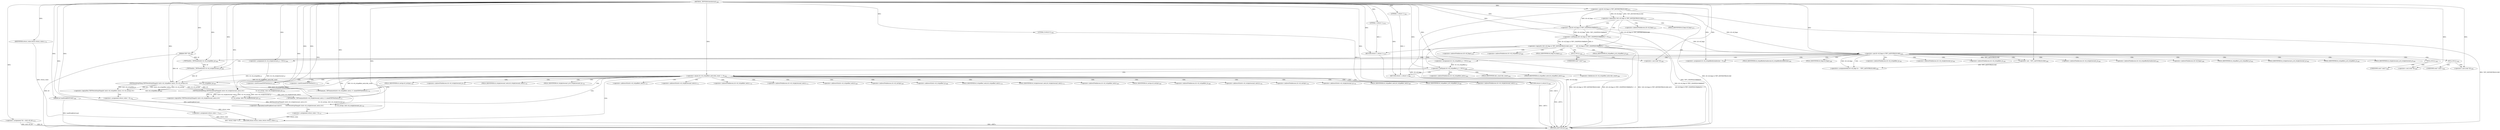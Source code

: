 digraph "_TIFFFillStrilesInternal" {  
"98545" [label = <(METHOD,_TIFFFillStrilesInternal)<SUB>7668</SUB>> ]
"98706" [label = <(METHOD_RETURN,int)<SUB>7668</SUB>> ]
"98546" [label = <(PARAM,TIFF *tif)<SUB>7668</SUB>> ]
"98547" [label = <(PARAM,int loadStripByteCount)<SUB>7668</SUB>> ]
"98550" [label = <(&lt;operator&gt;.assignment,*td = &amp;tif-&gt;tif_dir)<SUB>7670</SUB>> ]
"98557" [label = <(&lt;operator&gt;.assignment,return_value = 1)<SUB>7671</SUB>> ]
"98688" [label = <(_TIFFmemset,_TIFFmemset(&amp;(td-&gt;td_stripoffset_entry), 0, sizeof(TIFFDirEntry)))<SUB>7710</SUB>> ]
"98696" [label = <(_TIFFmemset,_TIFFmemset(&amp;(td-&gt;td_stripbytecount_entry), 0, sizeof(TIFFDirEntry)))<SUB>7711</SUB>> ]
"98704" [label = <(RETURN,return return_value;,return return_value;)<SUB>7731</SUB>> ]
"98561" [label = <(&lt;operator&gt;.logicalOr,!(tif-&gt;tif_flags &amp; TIFF_DEFERSTRILELOAD) ||\012        (tif-&gt;tif_flags &amp; TIFF_CHOPPEDUPARRAYS) != 0)<SUB>7674</SUB>> ]
"98579" [label = <(&lt;operator&gt;.and,tif-&gt;tif_flags &amp; TIFF_LAZYSTRILELOAD)<SUB>7678</SUB>> ]
"98625" [label = <(&lt;operator&gt;.notEquals,td-&gt;td_stripoffset_p != NULL)<SUB>7690</SUB>> ]
"98638" [label = <(&lt;operator&gt;.equals,td-&gt;td_stripoffset_entry.tdir_count == 0)<SUB>7694</SUB>> ]
"98649" [label = <(&lt;operator&gt;.logicalNot,!TIFFFetchStripThing(tif, &amp;(td-&gt;td_stripoffset_entry), td-&gt;td_nstrips,\012                             &amp;td-&gt;td_stripoffset_p))<SUB>7697</SUB>> ]
"98668" [label = <(&lt;operator&gt;.logicalAnd,loadStripByteCount &amp;&amp;\012        !TIFFFetchStripThing(tif, &amp;(td-&gt;td_stripbytecount_entry),\012                             td-&gt;td_nstrips, &amp;td-&gt;td_stripbytecount_p))<SUB>7703</SUB>> ]
"98705" [label = <(IDENTIFIER,return_value,return return_value;)<SUB>7731</SUB>> ]
"98576" [label = <(RETURN,return 1;,return 1;)<SUB>7676</SUB>> ]
"98585" [label = <(_TIFFfreeExt,_TIFFfreeExt(tif, td-&gt;td_stripoffset_p))<SUB>7681</SUB>> ]
"98590" [label = <(_TIFFfreeExt,_TIFFfreeExt(tif, td-&gt;td_stripbytecount_p))<SUB>7682</SUB>> ]
"98595" [label = <(&lt;operator&gt;.assignment,td-&gt;td_stripoffset_p = NULL)<SUB>7683</SUB>> ]
"98604" [label = <(&lt;operator&gt;.assignment,td-&gt;td_stripbytecount_p = NULL)<SUB>7684</SUB>> ]
"98613" [label = <(&lt;operator&gt;.assignment,td-&gt;td_stripoffsetbyteallocsize = 0)<SUB>7685</SUB>> ]
"98618" [label = <(&lt;operators&gt;.assignmentAnd,tif-&gt;tif_flags &amp;= ~TIFF_LAZYSTRILELOAD)<SUB>7686</SUB>> ]
"98635" [label = <(RETURN,return 1;,return 1;)<SUB>7691</SUB>> ]
"98646" [label = <(RETURN,return 0;,return 0;)<SUB>7695</SUB>> ]
"98664" [label = <(&lt;operator&gt;.assignment,return_value = 0)<SUB>7700</SUB>> ]
"98685" [label = <(&lt;operator&gt;.assignment,return_value = 0)<SUB>7707</SUB>> ]
"98694" [label = <(&lt;operator&gt;.sizeOf,sizeof(TIFFDirEntry))<SUB>7710</SUB>> ]
"98702" [label = <(&lt;operator&gt;.sizeOf,sizeof(TIFFDirEntry))<SUB>7711</SUB>> ]
"98562" [label = <(&lt;operator&gt;.logicalNot,!(tif-&gt;tif_flags &amp; TIFF_DEFERSTRILELOAD))<SUB>7674</SUB>> ]
"98568" [label = <(&lt;operator&gt;.notEquals,(tif-&gt;tif_flags &amp; TIFF_CHOPPEDUPARRAYS) != 0)<SUB>7675</SUB>> ]
"98577" [label = <(LITERAL,1,return 1;)<SUB>7676</SUB>> ]
"98636" [label = <(LITERAL,1,return 1;)<SUB>7691</SUB>> ]
"98647" [label = <(LITERAL,0,return 0;)<SUB>7695</SUB>> ]
"98650" [label = <(TIFFFetchStripThing,TIFFFetchStripThing(tif, &amp;(td-&gt;td_stripoffset_entry), td-&gt;td_nstrips,\012                             &amp;td-&gt;td_stripoffset_p))<SUB>7697</SUB>> ]
"98670" [label = <(&lt;operator&gt;.logicalNot,!TIFFFetchStripThing(tif, &amp;(td-&gt;td_stripbytecount_entry),\012                             td-&gt;td_nstrips, &amp;td-&gt;td_stripbytecount_p))<SUB>7704</SUB>> ]
"98563" [label = <(&lt;operator&gt;.and,tif-&gt;tif_flags &amp; TIFF_DEFERSTRILELOAD)<SUB>7674</SUB>> ]
"98569" [label = <(&lt;operator&gt;.and,tif-&gt;tif_flags &amp; TIFF_CHOPPEDUPARRAYS)<SUB>7675</SUB>> ]
"98622" [label = <(&lt;operator&gt;.not,~TIFF_LAZYSTRILELOAD)<SUB>7686</SUB>> ]
"98631" [label = <(&lt;operator&gt;.cast,(void *)0)<SUB>7690</SUB>> ]
"98671" [label = <(TIFFFetchStripThing,TIFFFetchStripThing(tif, &amp;(td-&gt;td_stripbytecount_entry),\012                             td-&gt;td_nstrips, &amp;td-&gt;td_stripbytecount_p))<SUB>7704</SUB>> ]
"98601" [label = <(&lt;operator&gt;.cast,(void *)0)<SUB>7683</SUB>> ]
"98610" [label = <(&lt;operator&gt;.cast,(void *)0)<SUB>7684</SUB>> ]
"98689" [label = <(&lt;operator&gt;.addressOf,&amp;(td-&gt;td_stripoffset_entry))<SUB>7710</SUB>> ]
"98697" [label = <(&lt;operator&gt;.addressOf,&amp;(td-&gt;td_stripbytecount_entry))<SUB>7711</SUB>> ]
"98580" [label = <(&lt;operator&gt;.indirectFieldAccess,tif-&gt;tif_flags)<SUB>7678</SUB>> ]
"98626" [label = <(&lt;operator&gt;.indirectFieldAccess,td-&gt;td_stripoffset_p)<SUB>7690</SUB>> ]
"98629" [label = <(NULL,NULL)<SUB>7690</SUB>> ]
"98639" [label = <(&lt;operator&gt;.fieldAccess,td-&gt;td_stripoffset_entry.tdir_count)<SUB>7694</SUB>> ]
"98690" [label = <(&lt;operator&gt;.indirectFieldAccess,td-&gt;td_stripoffset_entry)<SUB>7710</SUB>> ]
"98698" [label = <(&lt;operator&gt;.indirectFieldAccess,td-&gt;td_stripbytecount_entry)<SUB>7711</SUB>> ]
"98582" [label = <(FIELD_IDENTIFIER,tif_flags,tif_flags)<SUB>7678</SUB>> ]
"98587" [label = <(&lt;operator&gt;.indirectFieldAccess,td-&gt;td_stripoffset_p)<SUB>7681</SUB>> ]
"98592" [label = <(&lt;operator&gt;.indirectFieldAccess,td-&gt;td_stripbytecount_p)<SUB>7682</SUB>> ]
"98596" [label = <(&lt;operator&gt;.indirectFieldAccess,td-&gt;td_stripoffset_p)<SUB>7683</SUB>> ]
"98599" [label = <(NULL,NULL)<SUB>7683</SUB>> ]
"98605" [label = <(&lt;operator&gt;.indirectFieldAccess,td-&gt;td_stripbytecount_p)<SUB>7684</SUB>> ]
"98608" [label = <(NULL,NULL)<SUB>7684</SUB>> ]
"98614" [label = <(&lt;operator&gt;.indirectFieldAccess,td-&gt;td_stripoffsetbyteallocsize)<SUB>7685</SUB>> ]
"98619" [label = <(&lt;operator&gt;.indirectFieldAccess,tif-&gt;tif_flags)<SUB>7686</SUB>> ]
"98628" [label = <(FIELD_IDENTIFIER,td_stripoffset_p,td_stripoffset_p)<SUB>7690</SUB>> ]
"98640" [label = <(&lt;operator&gt;.indirectFieldAccess,td-&gt;td_stripoffset_entry)<SUB>7694</SUB>> ]
"98643" [label = <(FIELD_IDENTIFIER,tdir_count,tdir_count)<SUB>7694</SUB>> ]
"98652" [label = <(&lt;operator&gt;.addressOf,&amp;(td-&gt;td_stripoffset_entry))<SUB>7697</SUB>> ]
"98656" [label = <(&lt;operator&gt;.indirectFieldAccess,td-&gt;td_nstrips)<SUB>7697</SUB>> ]
"98659" [label = <(&lt;operator&gt;.addressOf,&amp;td-&gt;td_stripoffset_p)<SUB>7698</SUB>> ]
"98692" [label = <(FIELD_IDENTIFIER,td_stripoffset_entry,td_stripoffset_entry)<SUB>7710</SUB>> ]
"98700" [label = <(FIELD_IDENTIFIER,td_stripbytecount_entry,td_stripbytecount_entry)<SUB>7711</SUB>> ]
"98570" [label = <(&lt;operator&gt;.indirectFieldAccess,tif-&gt;tif_flags)<SUB>7675</SUB>> ]
"98589" [label = <(FIELD_IDENTIFIER,td_stripoffset_p,td_stripoffset_p)<SUB>7681</SUB>> ]
"98594" [label = <(FIELD_IDENTIFIER,td_stripbytecount_p,td_stripbytecount_p)<SUB>7682</SUB>> ]
"98598" [label = <(FIELD_IDENTIFIER,td_stripoffset_p,td_stripoffset_p)<SUB>7683</SUB>> ]
"98607" [label = <(FIELD_IDENTIFIER,td_stripbytecount_p,td_stripbytecount_p)<SUB>7684</SUB>> ]
"98616" [label = <(FIELD_IDENTIFIER,td_stripoffsetbyteallocsize,td_stripoffsetbyteallocsize)<SUB>7685</SUB>> ]
"98621" [label = <(FIELD_IDENTIFIER,tif_flags,tif_flags)<SUB>7686</SUB>> ]
"98642" [label = <(FIELD_IDENTIFIER,td_stripoffset_entry,td_stripoffset_entry)<SUB>7694</SUB>> ]
"98653" [label = <(&lt;operator&gt;.indirectFieldAccess,td-&gt;td_stripoffset_entry)<SUB>7697</SUB>> ]
"98658" [label = <(FIELD_IDENTIFIER,td_nstrips,td_nstrips)<SUB>7697</SUB>> ]
"98660" [label = <(&lt;operator&gt;.indirectFieldAccess,td-&gt;td_stripoffset_p)<SUB>7698</SUB>> ]
"98673" [label = <(&lt;operator&gt;.addressOf,&amp;(td-&gt;td_stripbytecount_entry))<SUB>7704</SUB>> ]
"98677" [label = <(&lt;operator&gt;.indirectFieldAccess,td-&gt;td_nstrips)<SUB>7705</SUB>> ]
"98680" [label = <(&lt;operator&gt;.addressOf,&amp;td-&gt;td_stripbytecount_p)<SUB>7705</SUB>> ]
"98572" [label = <(FIELD_IDENTIFIER,tif_flags,tif_flags)<SUB>7675</SUB>> ]
"98632" [label = <(UNKNOWN,void *,void *)<SUB>7690</SUB>> ]
"98655" [label = <(FIELD_IDENTIFIER,td_stripoffset_entry,td_stripoffset_entry)<SUB>7697</SUB>> ]
"98662" [label = <(FIELD_IDENTIFIER,td_stripoffset_p,td_stripoffset_p)<SUB>7698</SUB>> ]
"98674" [label = <(&lt;operator&gt;.indirectFieldAccess,td-&gt;td_stripbytecount_entry)<SUB>7704</SUB>> ]
"98679" [label = <(FIELD_IDENTIFIER,td_nstrips,td_nstrips)<SUB>7705</SUB>> ]
"98681" [label = <(&lt;operator&gt;.indirectFieldAccess,td-&gt;td_stripbytecount_p)<SUB>7705</SUB>> ]
"98602" [label = <(UNKNOWN,void *,void *)<SUB>7683</SUB>> ]
"98611" [label = <(UNKNOWN,void *,void *)<SUB>7684</SUB>> ]
"98676" [label = <(FIELD_IDENTIFIER,td_stripbytecount_entry,td_stripbytecount_entry)<SUB>7704</SUB>> ]
"98683" [label = <(FIELD_IDENTIFIER,td_stripbytecount_p,td_stripbytecount_p)<SUB>7705</SUB>> ]
  "98646" -> "98706"  [ label = "DDG: &lt;RET&gt;"] 
  "98704" -> "98706"  [ label = "DDG: &lt;RET&gt;"] 
  "98576" -> "98706"  [ label = "DDG: &lt;RET&gt;"] 
  "98635" -> "98706"  [ label = "DDG: &lt;RET&gt;"] 
  "98546" -> "98706"  [ label = "DDG: tif"] 
  "98547" -> "98706"  [ label = "DDG: loadStripByteCount"] 
  "98550" -> "98706"  [ label = "DDG: td"] 
  "98550" -> "98706"  [ label = "DDG: &amp;tif-&gt;tif_dir"] 
  "98557" -> "98706"  [ label = "DDG: return_value"] 
  "98563" -> "98706"  [ label = "DDG: tif-&gt;tif_flags"] 
  "98562" -> "98706"  [ label = "DDG: tif-&gt;tif_flags &amp; TIFF_DEFERSTRILELOAD"] 
  "98561" -> "98706"  [ label = "DDG: !(tif-&gt;tif_flags &amp; TIFF_DEFERSTRILELOAD)"] 
  "98569" -> "98706"  [ label = "DDG: tif-&gt;tif_flags"] 
  "98568" -> "98706"  [ label = "DDG: tif-&gt;tif_flags &amp; TIFF_CHOPPEDUPARRAYS"] 
  "98561" -> "98706"  [ label = "DDG: (tif-&gt;tif_flags &amp; TIFF_CHOPPEDUPARRAYS) != 0"] 
  "98561" -> "98706"  [ label = "DDG: !(tif-&gt;tif_flags &amp; TIFF_DEFERSTRILELOAD) ||\012        (tif-&gt;tif_flags &amp; TIFF_CHOPPEDUPARRAYS) != 0"] 
  "98563" -> "98706"  [ label = "DDG: TIFF_DEFERSTRILELOAD"] 
  "98569" -> "98706"  [ label = "DDG: TIFF_CHOPPEDUPARRAYS"] 
  "98545" -> "98546"  [ label = "DDG: "] 
  "98545" -> "98547"  [ label = "DDG: "] 
  "98545" -> "98557"  [ label = "DDG: "] 
  "98705" -> "98704"  [ label = "DDG: return_value"] 
  "98664" -> "98704"  [ label = "DDG: return_value"] 
  "98557" -> "98704"  [ label = "DDG: return_value"] 
  "98685" -> "98704"  [ label = "DDG: return_value"] 
  "98545" -> "98550"  [ label = "DDG: "] 
  "98650" -> "98688"  [ label = "DDG: &amp;(td-&gt;td_stripoffset_entry)"] 
  "98638" -> "98688"  [ label = "DDG: td-&gt;td_stripoffset_entry.tdir_count"] 
  "98545" -> "98688"  [ label = "DDG: "] 
  "98671" -> "98696"  [ label = "DDG: &amp;(td-&gt;td_stripbytecount_entry)"] 
  "98545" -> "98696"  [ label = "DDG: "] 
  "98545" -> "98705"  [ label = "DDG: "] 
  "98562" -> "98561"  [ label = "DDG: tif-&gt;tif_flags &amp; TIFF_DEFERSTRILELOAD"] 
  "98568" -> "98561"  [ label = "DDG: tif-&gt;tif_flags &amp; TIFF_CHOPPEDUPARRAYS"] 
  "98568" -> "98561"  [ label = "DDG: 0"] 
  "98577" -> "98576"  [ label = "DDG: 1"] 
  "98545" -> "98576"  [ label = "DDG: "] 
  "98563" -> "98579"  [ label = "DDG: tif-&gt;tif_flags"] 
  "98569" -> "98579"  [ label = "DDG: tif-&gt;tif_flags"] 
  "98545" -> "98579"  [ label = "DDG: "] 
  "98545" -> "98595"  [ label = "DDG: "] 
  "98545" -> "98604"  [ label = "DDG: "] 
  "98545" -> "98613"  [ label = "DDG: "] 
  "98622" -> "98618"  [ label = "DDG: TIFF_LAZYSTRILELOAD"] 
  "98595" -> "98625"  [ label = "DDG: td-&gt;td_stripoffset_p"] 
  "98545" -> "98625"  [ label = "DDG: "] 
  "98636" -> "98635"  [ label = "DDG: 1"] 
  "98545" -> "98635"  [ label = "DDG: "] 
  "98545" -> "98638"  [ label = "DDG: "] 
  "98647" -> "98646"  [ label = "DDG: 0"] 
  "98545" -> "98646"  [ label = "DDG: "] 
  "98650" -> "98649"  [ label = "DDG: tif"] 
  "98650" -> "98649"  [ label = "DDG: &amp;(td-&gt;td_stripoffset_entry)"] 
  "98650" -> "98649"  [ label = "DDG: td-&gt;td_nstrips"] 
  "98650" -> "98649"  [ label = "DDG: &amp;td-&gt;td_stripoffset_p"] 
  "98545" -> "98664"  [ label = "DDG: "] 
  "98547" -> "98668"  [ label = "DDG: loadStripByteCount"] 
  "98545" -> "98668"  [ label = "DDG: "] 
  "98670" -> "98668"  [ label = "DDG: TIFFFetchStripThing(tif, &amp;(td-&gt;td_stripbytecount_entry),\012                             td-&gt;td_nstrips, &amp;td-&gt;td_stripbytecount_p)"] 
  "98545" -> "98685"  [ label = "DDG: "] 
  "98545" -> "98694"  [ label = "DDG: "] 
  "98545" -> "98702"  [ label = "DDG: "] 
  "98563" -> "98562"  [ label = "DDG: tif-&gt;tif_flags"] 
  "98563" -> "98562"  [ label = "DDG: TIFF_DEFERSTRILELOAD"] 
  "98569" -> "98568"  [ label = "DDG: tif-&gt;tif_flags"] 
  "98569" -> "98568"  [ label = "DDG: TIFF_CHOPPEDUPARRAYS"] 
  "98545" -> "98568"  [ label = "DDG: "] 
  "98545" -> "98577"  [ label = "DDG: "] 
  "98546" -> "98585"  [ label = "DDG: tif"] 
  "98545" -> "98585"  [ label = "DDG: "] 
  "98585" -> "98590"  [ label = "DDG: tif"] 
  "98545" -> "98590"  [ label = "DDG: "] 
  "98579" -> "98618"  [ label = "DDG: tif-&gt;tif_flags"] 
  "98545" -> "98636"  [ label = "DDG: "] 
  "98545" -> "98647"  [ label = "DDG: "] 
  "98590" -> "98650"  [ label = "DDG: tif"] 
  "98546" -> "98650"  [ label = "DDG: tif"] 
  "98545" -> "98650"  [ label = "DDG: "] 
  "98638" -> "98650"  [ label = "DDG: td-&gt;td_stripoffset_entry.tdir_count"] 
  "98625" -> "98650"  [ label = "DDG: td-&gt;td_stripoffset_p"] 
  "98671" -> "98670"  [ label = "DDG: tif"] 
  "98671" -> "98670"  [ label = "DDG: &amp;(td-&gt;td_stripbytecount_entry)"] 
  "98671" -> "98670"  [ label = "DDG: td-&gt;td_nstrips"] 
  "98671" -> "98670"  [ label = "DDG: &amp;td-&gt;td_stripbytecount_p"] 
  "98545" -> "98563"  [ label = "DDG: "] 
  "98563" -> "98569"  [ label = "DDG: tif-&gt;tif_flags"] 
  "98545" -> "98569"  [ label = "DDG: "] 
  "98579" -> "98622"  [ label = "DDG: TIFF_LAZYSTRILELOAD"] 
  "98545" -> "98622"  [ label = "DDG: "] 
  "98545" -> "98631"  [ label = "DDG: "] 
  "98650" -> "98671"  [ label = "DDG: tif"] 
  "98545" -> "98671"  [ label = "DDG: "] 
  "98650" -> "98671"  [ label = "DDG: td-&gt;td_nstrips"] 
  "98604" -> "98671"  [ label = "DDG: td-&gt;td_stripbytecount_p"] 
  "98545" -> "98601"  [ label = "DDG: "] 
  "98545" -> "98610"  [ label = "DDG: "] 
  "98561" -> "98625"  [ label = "CDG: "] 
  "98561" -> "98579"  [ label = "CDG: "] 
  "98561" -> "98582"  [ label = "CDG: "] 
  "98561" -> "98580"  [ label = "CDG: "] 
  "98561" -> "98576"  [ label = "CDG: "] 
  "98561" -> "98626"  [ label = "CDG: "] 
  "98561" -> "98628"  [ label = "CDG: "] 
  "98561" -> "98629"  [ label = "CDG: "] 
  "98579" -> "98608"  [ label = "CDG: "] 
  "98579" -> "98598"  [ label = "CDG: "] 
  "98579" -> "98592"  [ label = "CDG: "] 
  "98579" -> "98589"  [ label = "CDG: "] 
  "98579" -> "98607"  [ label = "CDG: "] 
  "98579" -> "98616"  [ label = "CDG: "] 
  "98579" -> "98594"  [ label = "CDG: "] 
  "98579" -> "98604"  [ label = "CDG: "] 
  "98579" -> "98595"  [ label = "CDG: "] 
  "98579" -> "98585"  [ label = "CDG: "] 
  "98579" -> "98621"  [ label = "CDG: "] 
  "98579" -> "98613"  [ label = "CDG: "] 
  "98579" -> "98622"  [ label = "CDG: "] 
  "98579" -> "98596"  [ label = "CDG: "] 
  "98579" -> "98614"  [ label = "CDG: "] 
  "98579" -> "98619"  [ label = "CDG: "] 
  "98579" -> "98605"  [ label = "CDG: "] 
  "98579" -> "98590"  [ label = "CDG: "] 
  "98579" -> "98618"  [ label = "CDG: "] 
  "98579" -> "98599"  [ label = "CDG: "] 
  "98579" -> "98587"  [ label = "CDG: "] 
  "98625" -> "98635"  [ label = "CDG: "] 
  "98625" -> "98642"  [ label = "CDG: "] 
  "98625" -> "98639"  [ label = "CDG: "] 
  "98625" -> "98640"  [ label = "CDG: "] 
  "98625" -> "98638"  [ label = "CDG: "] 
  "98625" -> "98643"  [ label = "CDG: "] 
  "98638" -> "98668"  [ label = "CDG: "] 
  "98638" -> "98702"  [ label = "CDG: "] 
  "98638" -> "98692"  [ label = "CDG: "] 
  "98638" -> "98649"  [ label = "CDG: "] 
  "98638" -> "98652"  [ label = "CDG: "] 
  "98638" -> "98646"  [ label = "CDG: "] 
  "98638" -> "98650"  [ label = "CDG: "] 
  "98638" -> "98704"  [ label = "CDG: "] 
  "98638" -> "98659"  [ label = "CDG: "] 
  "98638" -> "98689"  [ label = "CDG: "] 
  "98638" -> "98694"  [ label = "CDG: "] 
  "98638" -> "98658"  [ label = "CDG: "] 
  "98638" -> "98698"  [ label = "CDG: "] 
  "98638" -> "98655"  [ label = "CDG: "] 
  "98638" -> "98688"  [ label = "CDG: "] 
  "98638" -> "98690"  [ label = "CDG: "] 
  "98638" -> "98660"  [ label = "CDG: "] 
  "98638" -> "98662"  [ label = "CDG: "] 
  "98638" -> "98696"  [ label = "CDG: "] 
  "98638" -> "98700"  [ label = "CDG: "] 
  "98638" -> "98656"  [ label = "CDG: "] 
  "98638" -> "98653"  [ label = "CDG: "] 
  "98638" -> "98697"  [ label = "CDG: "] 
  "98638" -> "98673"  [ label = "CDG: "] 
  "98638" -> "98683"  [ label = "CDG: "] 
  "98638" -> "98676"  [ label = "CDG: "] 
  "98638" -> "98680"  [ label = "CDG: "] 
  "98638" -> "98679"  [ label = "CDG: "] 
  "98638" -> "98670"  [ label = "CDG: "] 
  "98638" -> "98674"  [ label = "CDG: "] 
  "98638" -> "98677"  [ label = "CDG: "] 
  "98638" -> "98671"  [ label = "CDG: "] 
  "98638" -> "98681"  [ label = "CDG: "] 
  "98649" -> "98664"  [ label = "CDG: "] 
  "98668" -> "98685"  [ label = "CDG: "] 
  "98562" -> "98572"  [ label = "CDG: "] 
  "98562" -> "98570"  [ label = "CDG: "] 
  "98562" -> "98568"  [ label = "CDG: "] 
  "98562" -> "98569"  [ label = "CDG: "] 
  "98629" -> "98632"  [ label = "CDG: "] 
  "98629" -> "98631"  [ label = "CDG: "] 
  "98599" -> "98601"  [ label = "CDG: "] 
  "98599" -> "98602"  [ label = "CDG: "] 
  "98608" -> "98610"  [ label = "CDG: "] 
  "98608" -> "98611"  [ label = "CDG: "] 
}
